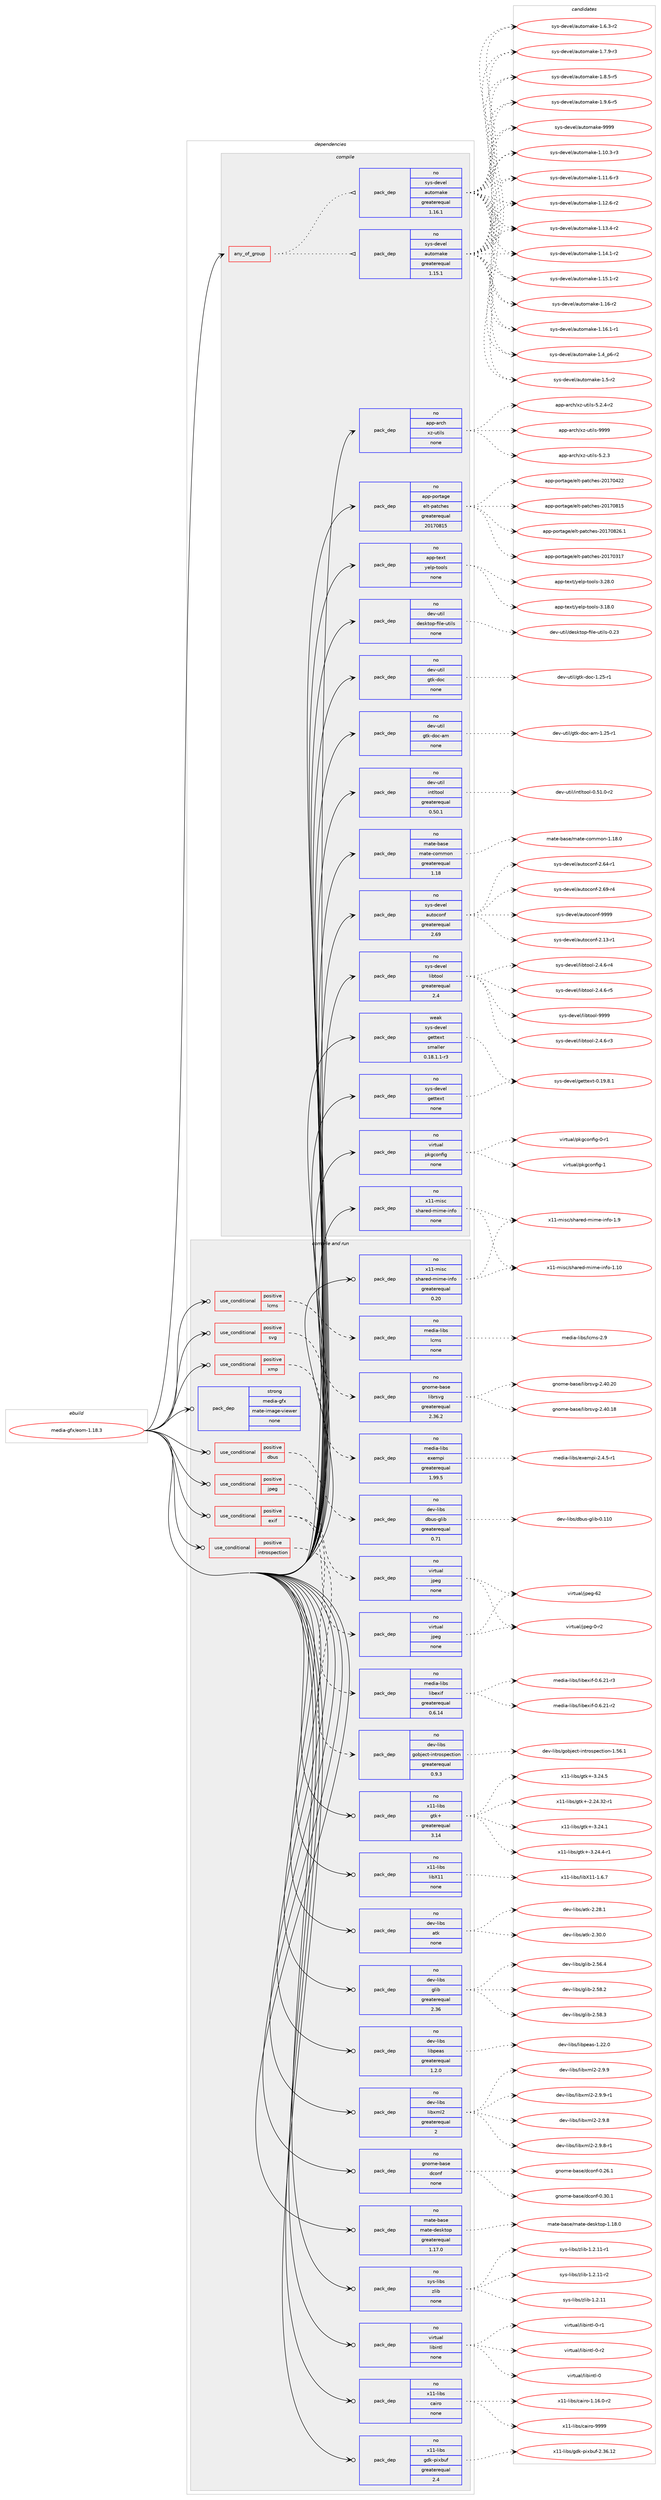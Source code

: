 digraph prolog {

# *************
# Graph options
# *************

newrank=true;
concentrate=true;
compound=true;
graph [rankdir=LR,fontname=Helvetica,fontsize=10,ranksep=1.5];#, ranksep=2.5, nodesep=0.2];
edge  [arrowhead=vee];
node  [fontname=Helvetica,fontsize=10];

# **********
# The ebuild
# **********

subgraph cluster_leftcol {
color=gray;
rank=same;
label=<<i>ebuild</i>>;
id [label="media-gfx/eom-1.18.3", color=red, width=4, href="../media-gfx/eom-1.18.3.svg"];
}

# ****************
# The dependencies
# ****************

subgraph cluster_midcol {
color=gray;
label=<<i>dependencies</i>>;
subgraph cluster_compile {
fillcolor="#eeeeee";
style=filled;
label=<<i>compile</i>>;
subgraph any24863 {
dependency1602725 [label=<<TABLE BORDER="0" CELLBORDER="1" CELLSPACING="0" CELLPADDING="4"><TR><TD CELLPADDING="10">any_of_group</TD></TR></TABLE>>, shape=none, color=red];subgraph pack1144910 {
dependency1602726 [label=<<TABLE BORDER="0" CELLBORDER="1" CELLSPACING="0" CELLPADDING="4" WIDTH="220"><TR><TD ROWSPAN="6" CELLPADDING="30">pack_dep</TD></TR><TR><TD WIDTH="110">no</TD></TR><TR><TD>sys-devel</TD></TR><TR><TD>automake</TD></TR><TR><TD>greaterequal</TD></TR><TR><TD>1.16.1</TD></TR></TABLE>>, shape=none, color=blue];
}
dependency1602725:e -> dependency1602726:w [weight=20,style="dotted",arrowhead="oinv"];
subgraph pack1144911 {
dependency1602727 [label=<<TABLE BORDER="0" CELLBORDER="1" CELLSPACING="0" CELLPADDING="4" WIDTH="220"><TR><TD ROWSPAN="6" CELLPADDING="30">pack_dep</TD></TR><TR><TD WIDTH="110">no</TD></TR><TR><TD>sys-devel</TD></TR><TR><TD>automake</TD></TR><TR><TD>greaterequal</TD></TR><TR><TD>1.15.1</TD></TR></TABLE>>, shape=none, color=blue];
}
dependency1602725:e -> dependency1602727:w [weight=20,style="dotted",arrowhead="oinv"];
}
id:e -> dependency1602725:w [weight=20,style="solid",arrowhead="vee"];
subgraph pack1144912 {
dependency1602728 [label=<<TABLE BORDER="0" CELLBORDER="1" CELLSPACING="0" CELLPADDING="4" WIDTH="220"><TR><TD ROWSPAN="6" CELLPADDING="30">pack_dep</TD></TR><TR><TD WIDTH="110">no</TD></TR><TR><TD>app-arch</TD></TR><TR><TD>xz-utils</TD></TR><TR><TD>none</TD></TR><TR><TD></TD></TR></TABLE>>, shape=none, color=blue];
}
id:e -> dependency1602728:w [weight=20,style="solid",arrowhead="vee"];
subgraph pack1144913 {
dependency1602729 [label=<<TABLE BORDER="0" CELLBORDER="1" CELLSPACING="0" CELLPADDING="4" WIDTH="220"><TR><TD ROWSPAN="6" CELLPADDING="30">pack_dep</TD></TR><TR><TD WIDTH="110">no</TD></TR><TR><TD>app-portage</TD></TR><TR><TD>elt-patches</TD></TR><TR><TD>greaterequal</TD></TR><TR><TD>20170815</TD></TR></TABLE>>, shape=none, color=blue];
}
id:e -> dependency1602729:w [weight=20,style="solid",arrowhead="vee"];
subgraph pack1144914 {
dependency1602730 [label=<<TABLE BORDER="0" CELLBORDER="1" CELLSPACING="0" CELLPADDING="4" WIDTH="220"><TR><TD ROWSPAN="6" CELLPADDING="30">pack_dep</TD></TR><TR><TD WIDTH="110">no</TD></TR><TR><TD>app-text</TD></TR><TR><TD>yelp-tools</TD></TR><TR><TD>none</TD></TR><TR><TD></TD></TR></TABLE>>, shape=none, color=blue];
}
id:e -> dependency1602730:w [weight=20,style="solid",arrowhead="vee"];
subgraph pack1144915 {
dependency1602731 [label=<<TABLE BORDER="0" CELLBORDER="1" CELLSPACING="0" CELLPADDING="4" WIDTH="220"><TR><TD ROWSPAN="6" CELLPADDING="30">pack_dep</TD></TR><TR><TD WIDTH="110">no</TD></TR><TR><TD>dev-util</TD></TR><TR><TD>desktop-file-utils</TD></TR><TR><TD>none</TD></TR><TR><TD></TD></TR></TABLE>>, shape=none, color=blue];
}
id:e -> dependency1602731:w [weight=20,style="solid",arrowhead="vee"];
subgraph pack1144916 {
dependency1602732 [label=<<TABLE BORDER="0" CELLBORDER="1" CELLSPACING="0" CELLPADDING="4" WIDTH="220"><TR><TD ROWSPAN="6" CELLPADDING="30">pack_dep</TD></TR><TR><TD WIDTH="110">no</TD></TR><TR><TD>dev-util</TD></TR><TR><TD>gtk-doc</TD></TR><TR><TD>none</TD></TR><TR><TD></TD></TR></TABLE>>, shape=none, color=blue];
}
id:e -> dependency1602732:w [weight=20,style="solid",arrowhead="vee"];
subgraph pack1144917 {
dependency1602733 [label=<<TABLE BORDER="0" CELLBORDER="1" CELLSPACING="0" CELLPADDING="4" WIDTH="220"><TR><TD ROWSPAN="6" CELLPADDING="30">pack_dep</TD></TR><TR><TD WIDTH="110">no</TD></TR><TR><TD>dev-util</TD></TR><TR><TD>gtk-doc-am</TD></TR><TR><TD>none</TD></TR><TR><TD></TD></TR></TABLE>>, shape=none, color=blue];
}
id:e -> dependency1602733:w [weight=20,style="solid",arrowhead="vee"];
subgraph pack1144918 {
dependency1602734 [label=<<TABLE BORDER="0" CELLBORDER="1" CELLSPACING="0" CELLPADDING="4" WIDTH="220"><TR><TD ROWSPAN="6" CELLPADDING="30">pack_dep</TD></TR><TR><TD WIDTH="110">no</TD></TR><TR><TD>dev-util</TD></TR><TR><TD>intltool</TD></TR><TR><TD>greaterequal</TD></TR><TR><TD>0.50.1</TD></TR></TABLE>>, shape=none, color=blue];
}
id:e -> dependency1602734:w [weight=20,style="solid",arrowhead="vee"];
subgraph pack1144919 {
dependency1602735 [label=<<TABLE BORDER="0" CELLBORDER="1" CELLSPACING="0" CELLPADDING="4" WIDTH="220"><TR><TD ROWSPAN="6" CELLPADDING="30">pack_dep</TD></TR><TR><TD WIDTH="110">no</TD></TR><TR><TD>mate-base</TD></TR><TR><TD>mate-common</TD></TR><TR><TD>greaterequal</TD></TR><TR><TD>1.18</TD></TR></TABLE>>, shape=none, color=blue];
}
id:e -> dependency1602735:w [weight=20,style="solid",arrowhead="vee"];
subgraph pack1144920 {
dependency1602736 [label=<<TABLE BORDER="0" CELLBORDER="1" CELLSPACING="0" CELLPADDING="4" WIDTH="220"><TR><TD ROWSPAN="6" CELLPADDING="30">pack_dep</TD></TR><TR><TD WIDTH="110">no</TD></TR><TR><TD>sys-devel</TD></TR><TR><TD>autoconf</TD></TR><TR><TD>greaterequal</TD></TR><TR><TD>2.69</TD></TR></TABLE>>, shape=none, color=blue];
}
id:e -> dependency1602736:w [weight=20,style="solid",arrowhead="vee"];
subgraph pack1144921 {
dependency1602737 [label=<<TABLE BORDER="0" CELLBORDER="1" CELLSPACING="0" CELLPADDING="4" WIDTH="220"><TR><TD ROWSPAN="6" CELLPADDING="30">pack_dep</TD></TR><TR><TD WIDTH="110">no</TD></TR><TR><TD>sys-devel</TD></TR><TR><TD>gettext</TD></TR><TR><TD>none</TD></TR><TR><TD></TD></TR></TABLE>>, shape=none, color=blue];
}
id:e -> dependency1602737:w [weight=20,style="solid",arrowhead="vee"];
subgraph pack1144922 {
dependency1602738 [label=<<TABLE BORDER="0" CELLBORDER="1" CELLSPACING="0" CELLPADDING="4" WIDTH="220"><TR><TD ROWSPAN="6" CELLPADDING="30">pack_dep</TD></TR><TR><TD WIDTH="110">no</TD></TR><TR><TD>sys-devel</TD></TR><TR><TD>libtool</TD></TR><TR><TD>greaterequal</TD></TR><TR><TD>2.4</TD></TR></TABLE>>, shape=none, color=blue];
}
id:e -> dependency1602738:w [weight=20,style="solid",arrowhead="vee"];
subgraph pack1144923 {
dependency1602739 [label=<<TABLE BORDER="0" CELLBORDER="1" CELLSPACING="0" CELLPADDING="4" WIDTH="220"><TR><TD ROWSPAN="6" CELLPADDING="30">pack_dep</TD></TR><TR><TD WIDTH="110">no</TD></TR><TR><TD>virtual</TD></TR><TR><TD>pkgconfig</TD></TR><TR><TD>none</TD></TR><TR><TD></TD></TR></TABLE>>, shape=none, color=blue];
}
id:e -> dependency1602739:w [weight=20,style="solid",arrowhead="vee"];
subgraph pack1144924 {
dependency1602740 [label=<<TABLE BORDER="0" CELLBORDER="1" CELLSPACING="0" CELLPADDING="4" WIDTH="220"><TR><TD ROWSPAN="6" CELLPADDING="30">pack_dep</TD></TR><TR><TD WIDTH="110">no</TD></TR><TR><TD>x11-misc</TD></TR><TR><TD>shared-mime-info</TD></TR><TR><TD>none</TD></TR><TR><TD></TD></TR></TABLE>>, shape=none, color=blue];
}
id:e -> dependency1602740:w [weight=20,style="solid",arrowhead="vee"];
subgraph pack1144925 {
dependency1602741 [label=<<TABLE BORDER="0" CELLBORDER="1" CELLSPACING="0" CELLPADDING="4" WIDTH="220"><TR><TD ROWSPAN="6" CELLPADDING="30">pack_dep</TD></TR><TR><TD WIDTH="110">weak</TD></TR><TR><TD>sys-devel</TD></TR><TR><TD>gettext</TD></TR><TR><TD>smaller</TD></TR><TR><TD>0.18.1.1-r3</TD></TR></TABLE>>, shape=none, color=blue];
}
id:e -> dependency1602741:w [weight=20,style="solid",arrowhead="vee"];
}
subgraph cluster_compileandrun {
fillcolor="#eeeeee";
style=filled;
label=<<i>compile and run</i>>;
subgraph cond432267 {
dependency1602742 [label=<<TABLE BORDER="0" CELLBORDER="1" CELLSPACING="0" CELLPADDING="4"><TR><TD ROWSPAN="3" CELLPADDING="10">use_conditional</TD></TR><TR><TD>positive</TD></TR><TR><TD>dbus</TD></TR></TABLE>>, shape=none, color=red];
subgraph pack1144926 {
dependency1602743 [label=<<TABLE BORDER="0" CELLBORDER="1" CELLSPACING="0" CELLPADDING="4" WIDTH="220"><TR><TD ROWSPAN="6" CELLPADDING="30">pack_dep</TD></TR><TR><TD WIDTH="110">no</TD></TR><TR><TD>dev-libs</TD></TR><TR><TD>dbus-glib</TD></TR><TR><TD>greaterequal</TD></TR><TR><TD>0.71</TD></TR></TABLE>>, shape=none, color=blue];
}
dependency1602742:e -> dependency1602743:w [weight=20,style="dashed",arrowhead="vee"];
}
id:e -> dependency1602742:w [weight=20,style="solid",arrowhead="odotvee"];
subgraph cond432268 {
dependency1602744 [label=<<TABLE BORDER="0" CELLBORDER="1" CELLSPACING="0" CELLPADDING="4"><TR><TD ROWSPAN="3" CELLPADDING="10">use_conditional</TD></TR><TR><TD>positive</TD></TR><TR><TD>exif</TD></TR></TABLE>>, shape=none, color=red];
subgraph pack1144927 {
dependency1602745 [label=<<TABLE BORDER="0" CELLBORDER="1" CELLSPACING="0" CELLPADDING="4" WIDTH="220"><TR><TD ROWSPAN="6" CELLPADDING="30">pack_dep</TD></TR><TR><TD WIDTH="110">no</TD></TR><TR><TD>media-libs</TD></TR><TR><TD>libexif</TD></TR><TR><TD>greaterequal</TD></TR><TR><TD>0.6.14</TD></TR></TABLE>>, shape=none, color=blue];
}
dependency1602744:e -> dependency1602745:w [weight=20,style="dashed",arrowhead="vee"];
subgraph pack1144928 {
dependency1602746 [label=<<TABLE BORDER="0" CELLBORDER="1" CELLSPACING="0" CELLPADDING="4" WIDTH="220"><TR><TD ROWSPAN="6" CELLPADDING="30">pack_dep</TD></TR><TR><TD WIDTH="110">no</TD></TR><TR><TD>virtual</TD></TR><TR><TD>jpeg</TD></TR><TR><TD>none</TD></TR><TR><TD></TD></TR></TABLE>>, shape=none, color=blue];
}
dependency1602744:e -> dependency1602746:w [weight=20,style="dashed",arrowhead="vee"];
}
id:e -> dependency1602744:w [weight=20,style="solid",arrowhead="odotvee"];
subgraph cond432269 {
dependency1602747 [label=<<TABLE BORDER="0" CELLBORDER="1" CELLSPACING="0" CELLPADDING="4"><TR><TD ROWSPAN="3" CELLPADDING="10">use_conditional</TD></TR><TR><TD>positive</TD></TR><TR><TD>introspection</TD></TR></TABLE>>, shape=none, color=red];
subgraph pack1144929 {
dependency1602748 [label=<<TABLE BORDER="0" CELLBORDER="1" CELLSPACING="0" CELLPADDING="4" WIDTH="220"><TR><TD ROWSPAN="6" CELLPADDING="30">pack_dep</TD></TR><TR><TD WIDTH="110">no</TD></TR><TR><TD>dev-libs</TD></TR><TR><TD>gobject-introspection</TD></TR><TR><TD>greaterequal</TD></TR><TR><TD>0.9.3</TD></TR></TABLE>>, shape=none, color=blue];
}
dependency1602747:e -> dependency1602748:w [weight=20,style="dashed",arrowhead="vee"];
}
id:e -> dependency1602747:w [weight=20,style="solid",arrowhead="odotvee"];
subgraph cond432270 {
dependency1602749 [label=<<TABLE BORDER="0" CELLBORDER="1" CELLSPACING="0" CELLPADDING="4"><TR><TD ROWSPAN="3" CELLPADDING="10">use_conditional</TD></TR><TR><TD>positive</TD></TR><TR><TD>jpeg</TD></TR></TABLE>>, shape=none, color=red];
subgraph pack1144930 {
dependency1602750 [label=<<TABLE BORDER="0" CELLBORDER="1" CELLSPACING="0" CELLPADDING="4" WIDTH="220"><TR><TD ROWSPAN="6" CELLPADDING="30">pack_dep</TD></TR><TR><TD WIDTH="110">no</TD></TR><TR><TD>virtual</TD></TR><TR><TD>jpeg</TD></TR><TR><TD>none</TD></TR><TR><TD></TD></TR></TABLE>>, shape=none, color=blue];
}
dependency1602749:e -> dependency1602750:w [weight=20,style="dashed",arrowhead="vee"];
}
id:e -> dependency1602749:w [weight=20,style="solid",arrowhead="odotvee"];
subgraph cond432271 {
dependency1602751 [label=<<TABLE BORDER="0" CELLBORDER="1" CELLSPACING="0" CELLPADDING="4"><TR><TD ROWSPAN="3" CELLPADDING="10">use_conditional</TD></TR><TR><TD>positive</TD></TR><TR><TD>lcms</TD></TR></TABLE>>, shape=none, color=red];
subgraph pack1144931 {
dependency1602752 [label=<<TABLE BORDER="0" CELLBORDER="1" CELLSPACING="0" CELLPADDING="4" WIDTH="220"><TR><TD ROWSPAN="6" CELLPADDING="30">pack_dep</TD></TR><TR><TD WIDTH="110">no</TD></TR><TR><TD>media-libs</TD></TR><TR><TD>lcms</TD></TR><TR><TD>none</TD></TR><TR><TD></TD></TR></TABLE>>, shape=none, color=blue];
}
dependency1602751:e -> dependency1602752:w [weight=20,style="dashed",arrowhead="vee"];
}
id:e -> dependency1602751:w [weight=20,style="solid",arrowhead="odotvee"];
subgraph cond432272 {
dependency1602753 [label=<<TABLE BORDER="0" CELLBORDER="1" CELLSPACING="0" CELLPADDING="4"><TR><TD ROWSPAN="3" CELLPADDING="10">use_conditional</TD></TR><TR><TD>positive</TD></TR><TR><TD>svg</TD></TR></TABLE>>, shape=none, color=red];
subgraph pack1144932 {
dependency1602754 [label=<<TABLE BORDER="0" CELLBORDER="1" CELLSPACING="0" CELLPADDING="4" WIDTH="220"><TR><TD ROWSPAN="6" CELLPADDING="30">pack_dep</TD></TR><TR><TD WIDTH="110">no</TD></TR><TR><TD>gnome-base</TD></TR><TR><TD>librsvg</TD></TR><TR><TD>greaterequal</TD></TR><TR><TD>2.36.2</TD></TR></TABLE>>, shape=none, color=blue];
}
dependency1602753:e -> dependency1602754:w [weight=20,style="dashed",arrowhead="vee"];
}
id:e -> dependency1602753:w [weight=20,style="solid",arrowhead="odotvee"];
subgraph cond432273 {
dependency1602755 [label=<<TABLE BORDER="0" CELLBORDER="1" CELLSPACING="0" CELLPADDING="4"><TR><TD ROWSPAN="3" CELLPADDING="10">use_conditional</TD></TR><TR><TD>positive</TD></TR><TR><TD>xmp</TD></TR></TABLE>>, shape=none, color=red];
subgraph pack1144933 {
dependency1602756 [label=<<TABLE BORDER="0" CELLBORDER="1" CELLSPACING="0" CELLPADDING="4" WIDTH="220"><TR><TD ROWSPAN="6" CELLPADDING="30">pack_dep</TD></TR><TR><TD WIDTH="110">no</TD></TR><TR><TD>media-libs</TD></TR><TR><TD>exempi</TD></TR><TR><TD>greaterequal</TD></TR><TR><TD>1.99.5</TD></TR></TABLE>>, shape=none, color=blue];
}
dependency1602755:e -> dependency1602756:w [weight=20,style="dashed",arrowhead="vee"];
}
id:e -> dependency1602755:w [weight=20,style="solid",arrowhead="odotvee"];
subgraph pack1144934 {
dependency1602757 [label=<<TABLE BORDER="0" CELLBORDER="1" CELLSPACING="0" CELLPADDING="4" WIDTH="220"><TR><TD ROWSPAN="6" CELLPADDING="30">pack_dep</TD></TR><TR><TD WIDTH="110">no</TD></TR><TR><TD>dev-libs</TD></TR><TR><TD>atk</TD></TR><TR><TD>none</TD></TR><TR><TD></TD></TR></TABLE>>, shape=none, color=blue];
}
id:e -> dependency1602757:w [weight=20,style="solid",arrowhead="odotvee"];
subgraph pack1144935 {
dependency1602758 [label=<<TABLE BORDER="0" CELLBORDER="1" CELLSPACING="0" CELLPADDING="4" WIDTH="220"><TR><TD ROWSPAN="6" CELLPADDING="30">pack_dep</TD></TR><TR><TD WIDTH="110">no</TD></TR><TR><TD>dev-libs</TD></TR><TR><TD>glib</TD></TR><TR><TD>greaterequal</TD></TR><TR><TD>2.36</TD></TR></TABLE>>, shape=none, color=blue];
}
id:e -> dependency1602758:w [weight=20,style="solid",arrowhead="odotvee"];
subgraph pack1144936 {
dependency1602759 [label=<<TABLE BORDER="0" CELLBORDER="1" CELLSPACING="0" CELLPADDING="4" WIDTH="220"><TR><TD ROWSPAN="6" CELLPADDING="30">pack_dep</TD></TR><TR><TD WIDTH="110">no</TD></TR><TR><TD>dev-libs</TD></TR><TR><TD>libpeas</TD></TR><TR><TD>greaterequal</TD></TR><TR><TD>1.2.0</TD></TR></TABLE>>, shape=none, color=blue];
}
id:e -> dependency1602759:w [weight=20,style="solid",arrowhead="odotvee"];
subgraph pack1144937 {
dependency1602760 [label=<<TABLE BORDER="0" CELLBORDER="1" CELLSPACING="0" CELLPADDING="4" WIDTH="220"><TR><TD ROWSPAN="6" CELLPADDING="30">pack_dep</TD></TR><TR><TD WIDTH="110">no</TD></TR><TR><TD>dev-libs</TD></TR><TR><TD>libxml2</TD></TR><TR><TD>greaterequal</TD></TR><TR><TD>2</TD></TR></TABLE>>, shape=none, color=blue];
}
id:e -> dependency1602760:w [weight=20,style="solid",arrowhead="odotvee"];
subgraph pack1144938 {
dependency1602761 [label=<<TABLE BORDER="0" CELLBORDER="1" CELLSPACING="0" CELLPADDING="4" WIDTH="220"><TR><TD ROWSPAN="6" CELLPADDING="30">pack_dep</TD></TR><TR><TD WIDTH="110">no</TD></TR><TR><TD>gnome-base</TD></TR><TR><TD>dconf</TD></TR><TR><TD>none</TD></TR><TR><TD></TD></TR></TABLE>>, shape=none, color=blue];
}
id:e -> dependency1602761:w [weight=20,style="solid",arrowhead="odotvee"];
subgraph pack1144939 {
dependency1602762 [label=<<TABLE BORDER="0" CELLBORDER="1" CELLSPACING="0" CELLPADDING="4" WIDTH="220"><TR><TD ROWSPAN="6" CELLPADDING="30">pack_dep</TD></TR><TR><TD WIDTH="110">no</TD></TR><TR><TD>mate-base</TD></TR><TR><TD>mate-desktop</TD></TR><TR><TD>greaterequal</TD></TR><TR><TD>1.17.0</TD></TR></TABLE>>, shape=none, color=blue];
}
id:e -> dependency1602762:w [weight=20,style="solid",arrowhead="odotvee"];
subgraph pack1144940 {
dependency1602763 [label=<<TABLE BORDER="0" CELLBORDER="1" CELLSPACING="0" CELLPADDING="4" WIDTH="220"><TR><TD ROWSPAN="6" CELLPADDING="30">pack_dep</TD></TR><TR><TD WIDTH="110">no</TD></TR><TR><TD>sys-libs</TD></TR><TR><TD>zlib</TD></TR><TR><TD>none</TD></TR><TR><TD></TD></TR></TABLE>>, shape=none, color=blue];
}
id:e -> dependency1602763:w [weight=20,style="solid",arrowhead="odotvee"];
subgraph pack1144941 {
dependency1602764 [label=<<TABLE BORDER="0" CELLBORDER="1" CELLSPACING="0" CELLPADDING="4" WIDTH="220"><TR><TD ROWSPAN="6" CELLPADDING="30">pack_dep</TD></TR><TR><TD WIDTH="110">no</TD></TR><TR><TD>virtual</TD></TR><TR><TD>libintl</TD></TR><TR><TD>none</TD></TR><TR><TD></TD></TR></TABLE>>, shape=none, color=blue];
}
id:e -> dependency1602764:w [weight=20,style="solid",arrowhead="odotvee"];
subgraph pack1144942 {
dependency1602765 [label=<<TABLE BORDER="0" CELLBORDER="1" CELLSPACING="0" CELLPADDING="4" WIDTH="220"><TR><TD ROWSPAN="6" CELLPADDING="30">pack_dep</TD></TR><TR><TD WIDTH="110">no</TD></TR><TR><TD>x11-libs</TD></TR><TR><TD>cairo</TD></TR><TR><TD>none</TD></TR><TR><TD></TD></TR></TABLE>>, shape=none, color=blue];
}
id:e -> dependency1602765:w [weight=20,style="solid",arrowhead="odotvee"];
subgraph pack1144943 {
dependency1602766 [label=<<TABLE BORDER="0" CELLBORDER="1" CELLSPACING="0" CELLPADDING="4" WIDTH="220"><TR><TD ROWSPAN="6" CELLPADDING="30">pack_dep</TD></TR><TR><TD WIDTH="110">no</TD></TR><TR><TD>x11-libs</TD></TR><TR><TD>gdk-pixbuf</TD></TR><TR><TD>greaterequal</TD></TR><TR><TD>2.4</TD></TR></TABLE>>, shape=none, color=blue];
}
id:e -> dependency1602766:w [weight=20,style="solid",arrowhead="odotvee"];
subgraph pack1144944 {
dependency1602767 [label=<<TABLE BORDER="0" CELLBORDER="1" CELLSPACING="0" CELLPADDING="4" WIDTH="220"><TR><TD ROWSPAN="6" CELLPADDING="30">pack_dep</TD></TR><TR><TD WIDTH="110">no</TD></TR><TR><TD>x11-libs</TD></TR><TR><TD>gtk+</TD></TR><TR><TD>greaterequal</TD></TR><TR><TD>3.14</TD></TR></TABLE>>, shape=none, color=blue];
}
id:e -> dependency1602767:w [weight=20,style="solid",arrowhead="odotvee"];
subgraph pack1144945 {
dependency1602768 [label=<<TABLE BORDER="0" CELLBORDER="1" CELLSPACING="0" CELLPADDING="4" WIDTH="220"><TR><TD ROWSPAN="6" CELLPADDING="30">pack_dep</TD></TR><TR><TD WIDTH="110">no</TD></TR><TR><TD>x11-libs</TD></TR><TR><TD>libX11</TD></TR><TR><TD>none</TD></TR><TR><TD></TD></TR></TABLE>>, shape=none, color=blue];
}
id:e -> dependency1602768:w [weight=20,style="solid",arrowhead="odotvee"];
subgraph pack1144946 {
dependency1602769 [label=<<TABLE BORDER="0" CELLBORDER="1" CELLSPACING="0" CELLPADDING="4" WIDTH="220"><TR><TD ROWSPAN="6" CELLPADDING="30">pack_dep</TD></TR><TR><TD WIDTH="110">no</TD></TR><TR><TD>x11-misc</TD></TR><TR><TD>shared-mime-info</TD></TR><TR><TD>greaterequal</TD></TR><TR><TD>0.20</TD></TR></TABLE>>, shape=none, color=blue];
}
id:e -> dependency1602769:w [weight=20,style="solid",arrowhead="odotvee"];
subgraph pack1144947 {
dependency1602770 [label=<<TABLE BORDER="0" CELLBORDER="1" CELLSPACING="0" CELLPADDING="4" WIDTH="220"><TR><TD ROWSPAN="6" CELLPADDING="30">pack_dep</TD></TR><TR><TD WIDTH="110">strong</TD></TR><TR><TD>media-gfx</TD></TR><TR><TD>mate-image-viewer</TD></TR><TR><TD>none</TD></TR><TR><TD></TD></TR></TABLE>>, shape=none, color=blue];
}
id:e -> dependency1602770:w [weight=20,style="solid",arrowhead="odotvee"];
}
subgraph cluster_run {
fillcolor="#eeeeee";
style=filled;
label=<<i>run</i>>;
}
}

# **************
# The candidates
# **************

subgraph cluster_choices {
rank=same;
color=gray;
label=<<i>candidates</i>>;

subgraph choice1144910 {
color=black;
nodesep=1;
choice11512111545100101118101108479711711611110997107101454946494846514511451 [label="sys-devel/automake-1.10.3-r3", color=red, width=4,href="../sys-devel/automake-1.10.3-r3.svg"];
choice11512111545100101118101108479711711611110997107101454946494946544511451 [label="sys-devel/automake-1.11.6-r3", color=red, width=4,href="../sys-devel/automake-1.11.6-r3.svg"];
choice11512111545100101118101108479711711611110997107101454946495046544511450 [label="sys-devel/automake-1.12.6-r2", color=red, width=4,href="../sys-devel/automake-1.12.6-r2.svg"];
choice11512111545100101118101108479711711611110997107101454946495146524511450 [label="sys-devel/automake-1.13.4-r2", color=red, width=4,href="../sys-devel/automake-1.13.4-r2.svg"];
choice11512111545100101118101108479711711611110997107101454946495246494511450 [label="sys-devel/automake-1.14.1-r2", color=red, width=4,href="../sys-devel/automake-1.14.1-r2.svg"];
choice11512111545100101118101108479711711611110997107101454946495346494511450 [label="sys-devel/automake-1.15.1-r2", color=red, width=4,href="../sys-devel/automake-1.15.1-r2.svg"];
choice1151211154510010111810110847971171161111099710710145494649544511450 [label="sys-devel/automake-1.16-r2", color=red, width=4,href="../sys-devel/automake-1.16-r2.svg"];
choice11512111545100101118101108479711711611110997107101454946495446494511449 [label="sys-devel/automake-1.16.1-r1", color=red, width=4,href="../sys-devel/automake-1.16.1-r1.svg"];
choice115121115451001011181011084797117116111109971071014549465295112544511450 [label="sys-devel/automake-1.4_p6-r2", color=red, width=4,href="../sys-devel/automake-1.4_p6-r2.svg"];
choice11512111545100101118101108479711711611110997107101454946534511450 [label="sys-devel/automake-1.5-r2", color=red, width=4,href="../sys-devel/automake-1.5-r2.svg"];
choice115121115451001011181011084797117116111109971071014549465446514511450 [label="sys-devel/automake-1.6.3-r2", color=red, width=4,href="../sys-devel/automake-1.6.3-r2.svg"];
choice115121115451001011181011084797117116111109971071014549465546574511451 [label="sys-devel/automake-1.7.9-r3", color=red, width=4,href="../sys-devel/automake-1.7.9-r3.svg"];
choice115121115451001011181011084797117116111109971071014549465646534511453 [label="sys-devel/automake-1.8.5-r5", color=red, width=4,href="../sys-devel/automake-1.8.5-r5.svg"];
choice115121115451001011181011084797117116111109971071014549465746544511453 [label="sys-devel/automake-1.9.6-r5", color=red, width=4,href="../sys-devel/automake-1.9.6-r5.svg"];
choice115121115451001011181011084797117116111109971071014557575757 [label="sys-devel/automake-9999", color=red, width=4,href="../sys-devel/automake-9999.svg"];
dependency1602726:e -> choice11512111545100101118101108479711711611110997107101454946494846514511451:w [style=dotted,weight="100"];
dependency1602726:e -> choice11512111545100101118101108479711711611110997107101454946494946544511451:w [style=dotted,weight="100"];
dependency1602726:e -> choice11512111545100101118101108479711711611110997107101454946495046544511450:w [style=dotted,weight="100"];
dependency1602726:e -> choice11512111545100101118101108479711711611110997107101454946495146524511450:w [style=dotted,weight="100"];
dependency1602726:e -> choice11512111545100101118101108479711711611110997107101454946495246494511450:w [style=dotted,weight="100"];
dependency1602726:e -> choice11512111545100101118101108479711711611110997107101454946495346494511450:w [style=dotted,weight="100"];
dependency1602726:e -> choice1151211154510010111810110847971171161111099710710145494649544511450:w [style=dotted,weight="100"];
dependency1602726:e -> choice11512111545100101118101108479711711611110997107101454946495446494511449:w [style=dotted,weight="100"];
dependency1602726:e -> choice115121115451001011181011084797117116111109971071014549465295112544511450:w [style=dotted,weight="100"];
dependency1602726:e -> choice11512111545100101118101108479711711611110997107101454946534511450:w [style=dotted,weight="100"];
dependency1602726:e -> choice115121115451001011181011084797117116111109971071014549465446514511450:w [style=dotted,weight="100"];
dependency1602726:e -> choice115121115451001011181011084797117116111109971071014549465546574511451:w [style=dotted,weight="100"];
dependency1602726:e -> choice115121115451001011181011084797117116111109971071014549465646534511453:w [style=dotted,weight="100"];
dependency1602726:e -> choice115121115451001011181011084797117116111109971071014549465746544511453:w [style=dotted,weight="100"];
dependency1602726:e -> choice115121115451001011181011084797117116111109971071014557575757:w [style=dotted,weight="100"];
}
subgraph choice1144911 {
color=black;
nodesep=1;
choice11512111545100101118101108479711711611110997107101454946494846514511451 [label="sys-devel/automake-1.10.3-r3", color=red, width=4,href="../sys-devel/automake-1.10.3-r3.svg"];
choice11512111545100101118101108479711711611110997107101454946494946544511451 [label="sys-devel/automake-1.11.6-r3", color=red, width=4,href="../sys-devel/automake-1.11.6-r3.svg"];
choice11512111545100101118101108479711711611110997107101454946495046544511450 [label="sys-devel/automake-1.12.6-r2", color=red, width=4,href="../sys-devel/automake-1.12.6-r2.svg"];
choice11512111545100101118101108479711711611110997107101454946495146524511450 [label="sys-devel/automake-1.13.4-r2", color=red, width=4,href="../sys-devel/automake-1.13.4-r2.svg"];
choice11512111545100101118101108479711711611110997107101454946495246494511450 [label="sys-devel/automake-1.14.1-r2", color=red, width=4,href="../sys-devel/automake-1.14.1-r2.svg"];
choice11512111545100101118101108479711711611110997107101454946495346494511450 [label="sys-devel/automake-1.15.1-r2", color=red, width=4,href="../sys-devel/automake-1.15.1-r2.svg"];
choice1151211154510010111810110847971171161111099710710145494649544511450 [label="sys-devel/automake-1.16-r2", color=red, width=4,href="../sys-devel/automake-1.16-r2.svg"];
choice11512111545100101118101108479711711611110997107101454946495446494511449 [label="sys-devel/automake-1.16.1-r1", color=red, width=4,href="../sys-devel/automake-1.16.1-r1.svg"];
choice115121115451001011181011084797117116111109971071014549465295112544511450 [label="sys-devel/automake-1.4_p6-r2", color=red, width=4,href="../sys-devel/automake-1.4_p6-r2.svg"];
choice11512111545100101118101108479711711611110997107101454946534511450 [label="sys-devel/automake-1.5-r2", color=red, width=4,href="../sys-devel/automake-1.5-r2.svg"];
choice115121115451001011181011084797117116111109971071014549465446514511450 [label="sys-devel/automake-1.6.3-r2", color=red, width=4,href="../sys-devel/automake-1.6.3-r2.svg"];
choice115121115451001011181011084797117116111109971071014549465546574511451 [label="sys-devel/automake-1.7.9-r3", color=red, width=4,href="../sys-devel/automake-1.7.9-r3.svg"];
choice115121115451001011181011084797117116111109971071014549465646534511453 [label="sys-devel/automake-1.8.5-r5", color=red, width=4,href="../sys-devel/automake-1.8.5-r5.svg"];
choice115121115451001011181011084797117116111109971071014549465746544511453 [label="sys-devel/automake-1.9.6-r5", color=red, width=4,href="../sys-devel/automake-1.9.6-r5.svg"];
choice115121115451001011181011084797117116111109971071014557575757 [label="sys-devel/automake-9999", color=red, width=4,href="../sys-devel/automake-9999.svg"];
dependency1602727:e -> choice11512111545100101118101108479711711611110997107101454946494846514511451:w [style=dotted,weight="100"];
dependency1602727:e -> choice11512111545100101118101108479711711611110997107101454946494946544511451:w [style=dotted,weight="100"];
dependency1602727:e -> choice11512111545100101118101108479711711611110997107101454946495046544511450:w [style=dotted,weight="100"];
dependency1602727:e -> choice11512111545100101118101108479711711611110997107101454946495146524511450:w [style=dotted,weight="100"];
dependency1602727:e -> choice11512111545100101118101108479711711611110997107101454946495246494511450:w [style=dotted,weight="100"];
dependency1602727:e -> choice11512111545100101118101108479711711611110997107101454946495346494511450:w [style=dotted,weight="100"];
dependency1602727:e -> choice1151211154510010111810110847971171161111099710710145494649544511450:w [style=dotted,weight="100"];
dependency1602727:e -> choice11512111545100101118101108479711711611110997107101454946495446494511449:w [style=dotted,weight="100"];
dependency1602727:e -> choice115121115451001011181011084797117116111109971071014549465295112544511450:w [style=dotted,weight="100"];
dependency1602727:e -> choice11512111545100101118101108479711711611110997107101454946534511450:w [style=dotted,weight="100"];
dependency1602727:e -> choice115121115451001011181011084797117116111109971071014549465446514511450:w [style=dotted,weight="100"];
dependency1602727:e -> choice115121115451001011181011084797117116111109971071014549465546574511451:w [style=dotted,weight="100"];
dependency1602727:e -> choice115121115451001011181011084797117116111109971071014549465646534511453:w [style=dotted,weight="100"];
dependency1602727:e -> choice115121115451001011181011084797117116111109971071014549465746544511453:w [style=dotted,weight="100"];
dependency1602727:e -> choice115121115451001011181011084797117116111109971071014557575757:w [style=dotted,weight="100"];
}
subgraph choice1144912 {
color=black;
nodesep=1;
choice971121124597114991044712012245117116105108115455346504651 [label="app-arch/xz-utils-5.2.3", color=red, width=4,href="../app-arch/xz-utils-5.2.3.svg"];
choice9711211245971149910447120122451171161051081154553465046524511450 [label="app-arch/xz-utils-5.2.4-r2", color=red, width=4,href="../app-arch/xz-utils-5.2.4-r2.svg"];
choice9711211245971149910447120122451171161051081154557575757 [label="app-arch/xz-utils-9999", color=red, width=4,href="../app-arch/xz-utils-9999.svg"];
dependency1602728:e -> choice971121124597114991044712012245117116105108115455346504651:w [style=dotted,weight="100"];
dependency1602728:e -> choice9711211245971149910447120122451171161051081154553465046524511450:w [style=dotted,weight="100"];
dependency1602728:e -> choice9711211245971149910447120122451171161051081154557575757:w [style=dotted,weight="100"];
}
subgraph choice1144913 {
color=black;
nodesep=1;
choice97112112451121111141169710310147101108116451129711699104101115455048495548514955 [label="app-portage/elt-patches-20170317", color=red, width=4,href="../app-portage/elt-patches-20170317.svg"];
choice97112112451121111141169710310147101108116451129711699104101115455048495548525050 [label="app-portage/elt-patches-20170422", color=red, width=4,href="../app-portage/elt-patches-20170422.svg"];
choice97112112451121111141169710310147101108116451129711699104101115455048495548564953 [label="app-portage/elt-patches-20170815", color=red, width=4,href="../app-portage/elt-patches-20170815.svg"];
choice971121124511211111411697103101471011081164511297116991041011154550484955485650544649 [label="app-portage/elt-patches-20170826.1", color=red, width=4,href="../app-portage/elt-patches-20170826.1.svg"];
dependency1602729:e -> choice97112112451121111141169710310147101108116451129711699104101115455048495548514955:w [style=dotted,weight="100"];
dependency1602729:e -> choice97112112451121111141169710310147101108116451129711699104101115455048495548525050:w [style=dotted,weight="100"];
dependency1602729:e -> choice97112112451121111141169710310147101108116451129711699104101115455048495548564953:w [style=dotted,weight="100"];
dependency1602729:e -> choice971121124511211111411697103101471011081164511297116991041011154550484955485650544649:w [style=dotted,weight="100"];
}
subgraph choice1144914 {
color=black;
nodesep=1;
choice9711211245116101120116471211011081124511611111110811545514649564648 [label="app-text/yelp-tools-3.18.0", color=red, width=4,href="../app-text/yelp-tools-3.18.0.svg"];
choice9711211245116101120116471211011081124511611111110811545514650564648 [label="app-text/yelp-tools-3.28.0", color=red, width=4,href="../app-text/yelp-tools-3.28.0.svg"];
dependency1602730:e -> choice9711211245116101120116471211011081124511611111110811545514649564648:w [style=dotted,weight="100"];
dependency1602730:e -> choice9711211245116101120116471211011081124511611111110811545514650564648:w [style=dotted,weight="100"];
}
subgraph choice1144915 {
color=black;
nodesep=1;
choice100101118451171161051084710010111510711611111245102105108101451171161051081154548465051 [label="dev-util/desktop-file-utils-0.23", color=red, width=4,href="../dev-util/desktop-file-utils-0.23.svg"];
dependency1602731:e -> choice100101118451171161051084710010111510711611111245102105108101451171161051081154548465051:w [style=dotted,weight="100"];
}
subgraph choice1144916 {
color=black;
nodesep=1;
choice1001011184511711610510847103116107451001119945494650534511449 [label="dev-util/gtk-doc-1.25-r1", color=red, width=4,href="../dev-util/gtk-doc-1.25-r1.svg"];
dependency1602732:e -> choice1001011184511711610510847103116107451001119945494650534511449:w [style=dotted,weight="100"];
}
subgraph choice1144917 {
color=black;
nodesep=1;
choice10010111845117116105108471031161074510011199459710945494650534511449 [label="dev-util/gtk-doc-am-1.25-r1", color=red, width=4,href="../dev-util/gtk-doc-am-1.25-r1.svg"];
dependency1602733:e -> choice10010111845117116105108471031161074510011199459710945494650534511449:w [style=dotted,weight="100"];
}
subgraph choice1144918 {
color=black;
nodesep=1;
choice1001011184511711610510847105110116108116111111108454846534946484511450 [label="dev-util/intltool-0.51.0-r2", color=red, width=4,href="../dev-util/intltool-0.51.0-r2.svg"];
dependency1602734:e -> choice1001011184511711610510847105110116108116111111108454846534946484511450:w [style=dotted,weight="100"];
}
subgraph choice1144919 {
color=black;
nodesep=1;
choice109971161014598971151014710997116101459911110910911111045494649564648 [label="mate-base/mate-common-1.18.0", color=red, width=4,href="../mate-base/mate-common-1.18.0.svg"];
dependency1602735:e -> choice109971161014598971151014710997116101459911110910911111045494649564648:w [style=dotted,weight="100"];
}
subgraph choice1144920 {
color=black;
nodesep=1;
choice1151211154510010111810110847971171161119911111010245504649514511449 [label="sys-devel/autoconf-2.13-r1", color=red, width=4,href="../sys-devel/autoconf-2.13-r1.svg"];
choice1151211154510010111810110847971171161119911111010245504654524511449 [label="sys-devel/autoconf-2.64-r1", color=red, width=4,href="../sys-devel/autoconf-2.64-r1.svg"];
choice1151211154510010111810110847971171161119911111010245504654574511452 [label="sys-devel/autoconf-2.69-r4", color=red, width=4,href="../sys-devel/autoconf-2.69-r4.svg"];
choice115121115451001011181011084797117116111991111101024557575757 [label="sys-devel/autoconf-9999", color=red, width=4,href="../sys-devel/autoconf-9999.svg"];
dependency1602736:e -> choice1151211154510010111810110847971171161119911111010245504649514511449:w [style=dotted,weight="100"];
dependency1602736:e -> choice1151211154510010111810110847971171161119911111010245504654524511449:w [style=dotted,weight="100"];
dependency1602736:e -> choice1151211154510010111810110847971171161119911111010245504654574511452:w [style=dotted,weight="100"];
dependency1602736:e -> choice115121115451001011181011084797117116111991111101024557575757:w [style=dotted,weight="100"];
}
subgraph choice1144921 {
color=black;
nodesep=1;
choice1151211154510010111810110847103101116116101120116454846495746564649 [label="sys-devel/gettext-0.19.8.1", color=red, width=4,href="../sys-devel/gettext-0.19.8.1.svg"];
dependency1602737:e -> choice1151211154510010111810110847103101116116101120116454846495746564649:w [style=dotted,weight="100"];
}
subgraph choice1144922 {
color=black;
nodesep=1;
choice1151211154510010111810110847108105981161111111084550465246544511451 [label="sys-devel/libtool-2.4.6-r3", color=red, width=4,href="../sys-devel/libtool-2.4.6-r3.svg"];
choice1151211154510010111810110847108105981161111111084550465246544511452 [label="sys-devel/libtool-2.4.6-r4", color=red, width=4,href="../sys-devel/libtool-2.4.6-r4.svg"];
choice1151211154510010111810110847108105981161111111084550465246544511453 [label="sys-devel/libtool-2.4.6-r5", color=red, width=4,href="../sys-devel/libtool-2.4.6-r5.svg"];
choice1151211154510010111810110847108105981161111111084557575757 [label="sys-devel/libtool-9999", color=red, width=4,href="../sys-devel/libtool-9999.svg"];
dependency1602738:e -> choice1151211154510010111810110847108105981161111111084550465246544511451:w [style=dotted,weight="100"];
dependency1602738:e -> choice1151211154510010111810110847108105981161111111084550465246544511452:w [style=dotted,weight="100"];
dependency1602738:e -> choice1151211154510010111810110847108105981161111111084550465246544511453:w [style=dotted,weight="100"];
dependency1602738:e -> choice1151211154510010111810110847108105981161111111084557575757:w [style=dotted,weight="100"];
}
subgraph choice1144923 {
color=black;
nodesep=1;
choice11810511411611797108471121071039911111010210510345484511449 [label="virtual/pkgconfig-0-r1", color=red, width=4,href="../virtual/pkgconfig-0-r1.svg"];
choice1181051141161179710847112107103991111101021051034549 [label="virtual/pkgconfig-1", color=red, width=4,href="../virtual/pkgconfig-1.svg"];
dependency1602739:e -> choice11810511411611797108471121071039911111010210510345484511449:w [style=dotted,weight="100"];
dependency1602739:e -> choice1181051141161179710847112107103991111101021051034549:w [style=dotted,weight="100"];
}
subgraph choice1144924 {
color=black;
nodesep=1;
choice12049494510910511599471151049711410110045109105109101451051101021114549464948 [label="x11-misc/shared-mime-info-1.10", color=red, width=4,href="../x11-misc/shared-mime-info-1.10.svg"];
choice120494945109105115994711510497114101100451091051091014510511010211145494657 [label="x11-misc/shared-mime-info-1.9", color=red, width=4,href="../x11-misc/shared-mime-info-1.9.svg"];
dependency1602740:e -> choice12049494510910511599471151049711410110045109105109101451051101021114549464948:w [style=dotted,weight="100"];
dependency1602740:e -> choice120494945109105115994711510497114101100451091051091014510511010211145494657:w [style=dotted,weight="100"];
}
subgraph choice1144925 {
color=black;
nodesep=1;
choice1151211154510010111810110847103101116116101120116454846495746564649 [label="sys-devel/gettext-0.19.8.1", color=red, width=4,href="../sys-devel/gettext-0.19.8.1.svg"];
dependency1602741:e -> choice1151211154510010111810110847103101116116101120116454846495746564649:w [style=dotted,weight="100"];
}
subgraph choice1144926 {
color=black;
nodesep=1;
choice100101118451081059811547100981171154510310810598454846494948 [label="dev-libs/dbus-glib-0.110", color=red, width=4,href="../dev-libs/dbus-glib-0.110.svg"];
dependency1602743:e -> choice100101118451081059811547100981171154510310810598454846494948:w [style=dotted,weight="100"];
}
subgraph choice1144927 {
color=black;
nodesep=1;
choice1091011001059745108105981154710810598101120105102454846544650494511450 [label="media-libs/libexif-0.6.21-r2", color=red, width=4,href="../media-libs/libexif-0.6.21-r2.svg"];
choice1091011001059745108105981154710810598101120105102454846544650494511451 [label="media-libs/libexif-0.6.21-r3", color=red, width=4,href="../media-libs/libexif-0.6.21-r3.svg"];
dependency1602745:e -> choice1091011001059745108105981154710810598101120105102454846544650494511450:w [style=dotted,weight="100"];
dependency1602745:e -> choice1091011001059745108105981154710810598101120105102454846544650494511451:w [style=dotted,weight="100"];
}
subgraph choice1144928 {
color=black;
nodesep=1;
choice118105114116117971084710611210110345484511450 [label="virtual/jpeg-0-r2", color=red, width=4,href="../virtual/jpeg-0-r2.svg"];
choice1181051141161179710847106112101103455450 [label="virtual/jpeg-62", color=red, width=4,href="../virtual/jpeg-62.svg"];
dependency1602746:e -> choice118105114116117971084710611210110345484511450:w [style=dotted,weight="100"];
dependency1602746:e -> choice1181051141161179710847106112101103455450:w [style=dotted,weight="100"];
}
subgraph choice1144929 {
color=black;
nodesep=1;
choice1001011184510810598115471031119810610199116451051101161141111151121019911610511111045494653544649 [label="dev-libs/gobject-introspection-1.56.1", color=red, width=4,href="../dev-libs/gobject-introspection-1.56.1.svg"];
dependency1602748:e -> choice1001011184510810598115471031119810610199116451051101161141111151121019911610511111045494653544649:w [style=dotted,weight="100"];
}
subgraph choice1144930 {
color=black;
nodesep=1;
choice118105114116117971084710611210110345484511450 [label="virtual/jpeg-0-r2", color=red, width=4,href="../virtual/jpeg-0-r2.svg"];
choice1181051141161179710847106112101103455450 [label="virtual/jpeg-62", color=red, width=4,href="../virtual/jpeg-62.svg"];
dependency1602750:e -> choice118105114116117971084710611210110345484511450:w [style=dotted,weight="100"];
dependency1602750:e -> choice1181051141161179710847106112101103455450:w [style=dotted,weight="100"];
}
subgraph choice1144931 {
color=black;
nodesep=1;
choice109101100105974510810598115471089910911545504657 [label="media-libs/lcms-2.9", color=red, width=4,href="../media-libs/lcms-2.9.svg"];
dependency1602752:e -> choice109101100105974510810598115471089910911545504657:w [style=dotted,weight="100"];
}
subgraph choice1144932 {
color=black;
nodesep=1;
choice10311011110910145989711510147108105981141151181034550465248464956 [label="gnome-base/librsvg-2.40.18", color=red, width=4,href="../gnome-base/librsvg-2.40.18.svg"];
choice10311011110910145989711510147108105981141151181034550465248465048 [label="gnome-base/librsvg-2.40.20", color=red, width=4,href="../gnome-base/librsvg-2.40.20.svg"];
dependency1602754:e -> choice10311011110910145989711510147108105981141151181034550465248464956:w [style=dotted,weight="100"];
dependency1602754:e -> choice10311011110910145989711510147108105981141151181034550465248465048:w [style=dotted,weight="100"];
}
subgraph choice1144933 {
color=black;
nodesep=1;
choice109101100105974510810598115471011201011091121054550465246534511449 [label="media-libs/exempi-2.4.5-r1", color=red, width=4,href="../media-libs/exempi-2.4.5-r1.svg"];
dependency1602756:e -> choice109101100105974510810598115471011201011091121054550465246534511449:w [style=dotted,weight="100"];
}
subgraph choice1144934 {
color=black;
nodesep=1;
choice1001011184510810598115479711610745504650564649 [label="dev-libs/atk-2.28.1", color=red, width=4,href="../dev-libs/atk-2.28.1.svg"];
choice1001011184510810598115479711610745504651484648 [label="dev-libs/atk-2.30.0", color=red, width=4,href="../dev-libs/atk-2.30.0.svg"];
dependency1602757:e -> choice1001011184510810598115479711610745504650564649:w [style=dotted,weight="100"];
dependency1602757:e -> choice1001011184510810598115479711610745504651484648:w [style=dotted,weight="100"];
}
subgraph choice1144935 {
color=black;
nodesep=1;
choice1001011184510810598115471031081059845504653544652 [label="dev-libs/glib-2.56.4", color=red, width=4,href="../dev-libs/glib-2.56.4.svg"];
choice1001011184510810598115471031081059845504653564650 [label="dev-libs/glib-2.58.2", color=red, width=4,href="../dev-libs/glib-2.58.2.svg"];
choice1001011184510810598115471031081059845504653564651 [label="dev-libs/glib-2.58.3", color=red, width=4,href="../dev-libs/glib-2.58.3.svg"];
dependency1602758:e -> choice1001011184510810598115471031081059845504653544652:w [style=dotted,weight="100"];
dependency1602758:e -> choice1001011184510810598115471031081059845504653564650:w [style=dotted,weight="100"];
dependency1602758:e -> choice1001011184510810598115471031081059845504653564651:w [style=dotted,weight="100"];
}
subgraph choice1144936 {
color=black;
nodesep=1;
choice100101118451081059811547108105981121019711545494650504648 [label="dev-libs/libpeas-1.22.0", color=red, width=4,href="../dev-libs/libpeas-1.22.0.svg"];
dependency1602759:e -> choice100101118451081059811547108105981121019711545494650504648:w [style=dotted,weight="100"];
}
subgraph choice1144937 {
color=black;
nodesep=1;
choice1001011184510810598115471081059812010910850455046574656 [label="dev-libs/libxml2-2.9.8", color=red, width=4,href="../dev-libs/libxml2-2.9.8.svg"];
choice10010111845108105981154710810598120109108504550465746564511449 [label="dev-libs/libxml2-2.9.8-r1", color=red, width=4,href="../dev-libs/libxml2-2.9.8-r1.svg"];
choice1001011184510810598115471081059812010910850455046574657 [label="dev-libs/libxml2-2.9.9", color=red, width=4,href="../dev-libs/libxml2-2.9.9.svg"];
choice10010111845108105981154710810598120109108504550465746574511449 [label="dev-libs/libxml2-2.9.9-r1", color=red, width=4,href="../dev-libs/libxml2-2.9.9-r1.svg"];
dependency1602760:e -> choice1001011184510810598115471081059812010910850455046574656:w [style=dotted,weight="100"];
dependency1602760:e -> choice10010111845108105981154710810598120109108504550465746564511449:w [style=dotted,weight="100"];
dependency1602760:e -> choice1001011184510810598115471081059812010910850455046574657:w [style=dotted,weight="100"];
dependency1602760:e -> choice10010111845108105981154710810598120109108504550465746574511449:w [style=dotted,weight="100"];
}
subgraph choice1144938 {
color=black;
nodesep=1;
choice103110111109101459897115101471009911111010245484650544649 [label="gnome-base/dconf-0.26.1", color=red, width=4,href="../gnome-base/dconf-0.26.1.svg"];
choice103110111109101459897115101471009911111010245484651484649 [label="gnome-base/dconf-0.30.1", color=red, width=4,href="../gnome-base/dconf-0.30.1.svg"];
dependency1602761:e -> choice103110111109101459897115101471009911111010245484650544649:w [style=dotted,weight="100"];
dependency1602761:e -> choice103110111109101459897115101471009911111010245484651484649:w [style=dotted,weight="100"];
}
subgraph choice1144939 {
color=black;
nodesep=1;
choice1099711610145989711510147109971161014510010111510711611111245494649564648 [label="mate-base/mate-desktop-1.18.0", color=red, width=4,href="../mate-base/mate-desktop-1.18.0.svg"];
dependency1602762:e -> choice1099711610145989711510147109971161014510010111510711611111245494649564648:w [style=dotted,weight="100"];
}
subgraph choice1144940 {
color=black;
nodesep=1;
choice1151211154510810598115471221081059845494650464949 [label="sys-libs/zlib-1.2.11", color=red, width=4,href="../sys-libs/zlib-1.2.11.svg"];
choice11512111545108105981154712210810598454946504649494511449 [label="sys-libs/zlib-1.2.11-r1", color=red, width=4,href="../sys-libs/zlib-1.2.11-r1.svg"];
choice11512111545108105981154712210810598454946504649494511450 [label="sys-libs/zlib-1.2.11-r2", color=red, width=4,href="../sys-libs/zlib-1.2.11-r2.svg"];
dependency1602763:e -> choice1151211154510810598115471221081059845494650464949:w [style=dotted,weight="100"];
dependency1602763:e -> choice11512111545108105981154712210810598454946504649494511449:w [style=dotted,weight="100"];
dependency1602763:e -> choice11512111545108105981154712210810598454946504649494511450:w [style=dotted,weight="100"];
}
subgraph choice1144941 {
color=black;
nodesep=1;
choice1181051141161179710847108105981051101161084548 [label="virtual/libintl-0", color=red, width=4,href="../virtual/libintl-0.svg"];
choice11810511411611797108471081059810511011610845484511449 [label="virtual/libintl-0-r1", color=red, width=4,href="../virtual/libintl-0-r1.svg"];
choice11810511411611797108471081059810511011610845484511450 [label="virtual/libintl-0-r2", color=red, width=4,href="../virtual/libintl-0-r2.svg"];
dependency1602764:e -> choice1181051141161179710847108105981051101161084548:w [style=dotted,weight="100"];
dependency1602764:e -> choice11810511411611797108471081059810511011610845484511449:w [style=dotted,weight="100"];
dependency1602764:e -> choice11810511411611797108471081059810511011610845484511450:w [style=dotted,weight="100"];
}
subgraph choice1144942 {
color=black;
nodesep=1;
choice12049494510810598115479997105114111454946495446484511450 [label="x11-libs/cairo-1.16.0-r2", color=red, width=4,href="../x11-libs/cairo-1.16.0-r2.svg"];
choice120494945108105981154799971051141114557575757 [label="x11-libs/cairo-9999", color=red, width=4,href="../x11-libs/cairo-9999.svg"];
dependency1602765:e -> choice12049494510810598115479997105114111454946495446484511450:w [style=dotted,weight="100"];
dependency1602765:e -> choice120494945108105981154799971051141114557575757:w [style=dotted,weight="100"];
}
subgraph choice1144943 {
color=black;
nodesep=1;
choice120494945108105981154710310010745112105120981171024550465154464950 [label="x11-libs/gdk-pixbuf-2.36.12", color=red, width=4,href="../x11-libs/gdk-pixbuf-2.36.12.svg"];
dependency1602766:e -> choice120494945108105981154710310010745112105120981171024550465154464950:w [style=dotted,weight="100"];
}
subgraph choice1144944 {
color=black;
nodesep=1;
choice12049494510810598115471031161074345504650524651504511449 [label="x11-libs/gtk+-2.24.32-r1", color=red, width=4,href="../x11-libs/gtk+-2.24.32-r1.svg"];
choice12049494510810598115471031161074345514650524649 [label="x11-libs/gtk+-3.24.1", color=red, width=4,href="../x11-libs/gtk+-3.24.1.svg"];
choice120494945108105981154710311610743455146505246524511449 [label="x11-libs/gtk+-3.24.4-r1", color=red, width=4,href="../x11-libs/gtk+-3.24.4-r1.svg"];
choice12049494510810598115471031161074345514650524653 [label="x11-libs/gtk+-3.24.5", color=red, width=4,href="../x11-libs/gtk+-3.24.5.svg"];
dependency1602767:e -> choice12049494510810598115471031161074345504650524651504511449:w [style=dotted,weight="100"];
dependency1602767:e -> choice12049494510810598115471031161074345514650524649:w [style=dotted,weight="100"];
dependency1602767:e -> choice120494945108105981154710311610743455146505246524511449:w [style=dotted,weight="100"];
dependency1602767:e -> choice12049494510810598115471031161074345514650524653:w [style=dotted,weight="100"];
}
subgraph choice1144945 {
color=black;
nodesep=1;
choice120494945108105981154710810598884949454946544655 [label="x11-libs/libX11-1.6.7", color=red, width=4,href="../x11-libs/libX11-1.6.7.svg"];
dependency1602768:e -> choice120494945108105981154710810598884949454946544655:w [style=dotted,weight="100"];
}
subgraph choice1144946 {
color=black;
nodesep=1;
choice12049494510910511599471151049711410110045109105109101451051101021114549464948 [label="x11-misc/shared-mime-info-1.10", color=red, width=4,href="../x11-misc/shared-mime-info-1.10.svg"];
choice120494945109105115994711510497114101100451091051091014510511010211145494657 [label="x11-misc/shared-mime-info-1.9", color=red, width=4,href="../x11-misc/shared-mime-info-1.9.svg"];
dependency1602769:e -> choice12049494510910511599471151049711410110045109105109101451051101021114549464948:w [style=dotted,weight="100"];
dependency1602769:e -> choice120494945109105115994711510497114101100451091051091014510511010211145494657:w [style=dotted,weight="100"];
}
subgraph choice1144947 {
color=black;
nodesep=1;
}
}

}
